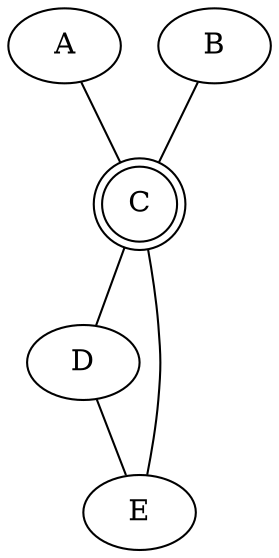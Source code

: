 graph G {
    A [shape=ellipse];
    B [shape=ellipse];
    C [shape=doublecircle];
    D [shape=ellipse];
    E [shape=ellipse];
    A -- C;
    B -- C;
    C -- D;
    C -- E;
    D -- E;
}